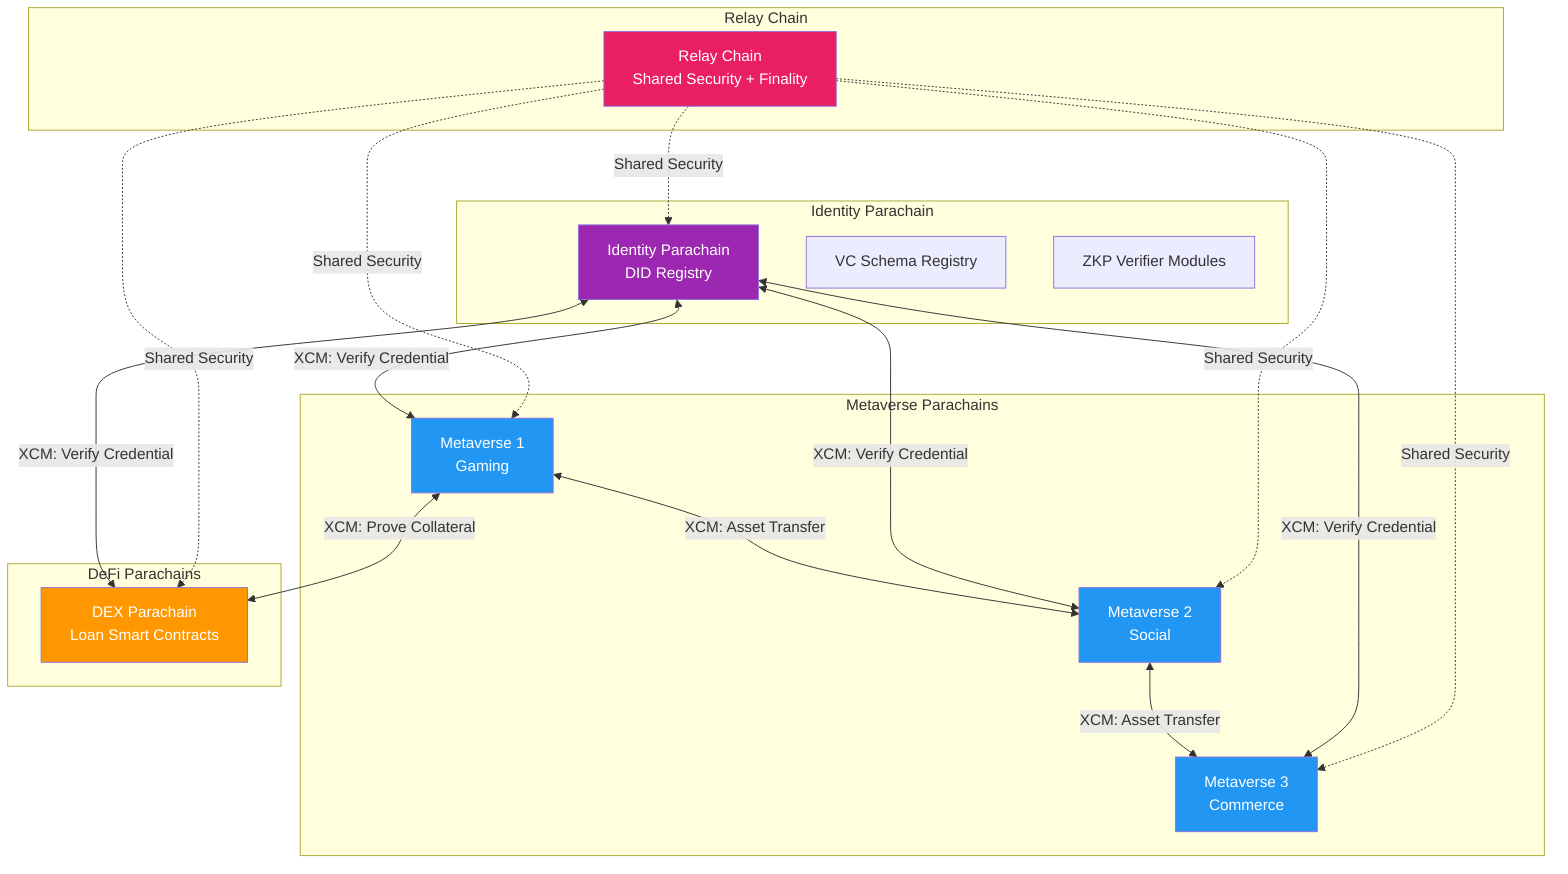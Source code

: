graph TB
    subgraph "Relay Chain"
        RC["Relay Chain<br/>Shared Security + Finality"]
    end

    subgraph "Identity Parachain"
        IP["Identity Parachain<br/>DID Registry"]
        VC_REG["VC Schema Registry"]
        ZK_VER["ZKP Verifier Modules"]
    end

    subgraph "Metaverse Parachains"
        M1["Metaverse 1<br/>Gaming"]
        M2["Metaverse 2<br/>Social"]
        M3["Metaverse 3<br/>Commerce"]
    end

    subgraph "DeFi Parachains"
        DEX["DEX Parachain<br/>Loan Smart Contracts"]
    end

    RC -.->|Shared Security| IP
    RC -.->|Shared Security| M1
    RC -.->|Shared Security| M2
    RC -.->|Shared Security| M3
    RC -.->|Shared Security| DEX

    IP <-->|XCM: Verify Credential| M1
    IP <-->|XCM: Verify Credential| M2
    IP <-->|XCM: Verify Credential| M3
    IP <-->|XCM: Verify Credential| DEX

    M1 <-->|XCM: Asset Transfer| M2
    M2 <-->|XCM: Asset Transfer| M3
    M1 <-->|XCM: Prove Collateral| DEX

    style RC fill:#e91e63,color:#fff
    style IP fill:#9c27b0,color:#fff
    style M1 fill:#2196f3,color:#fff
    style M2 fill:#2196f3,color:#fff
    style M3 fill:#2196f3,color:#fff
    style DEX fill:#ff9800,color:#fff